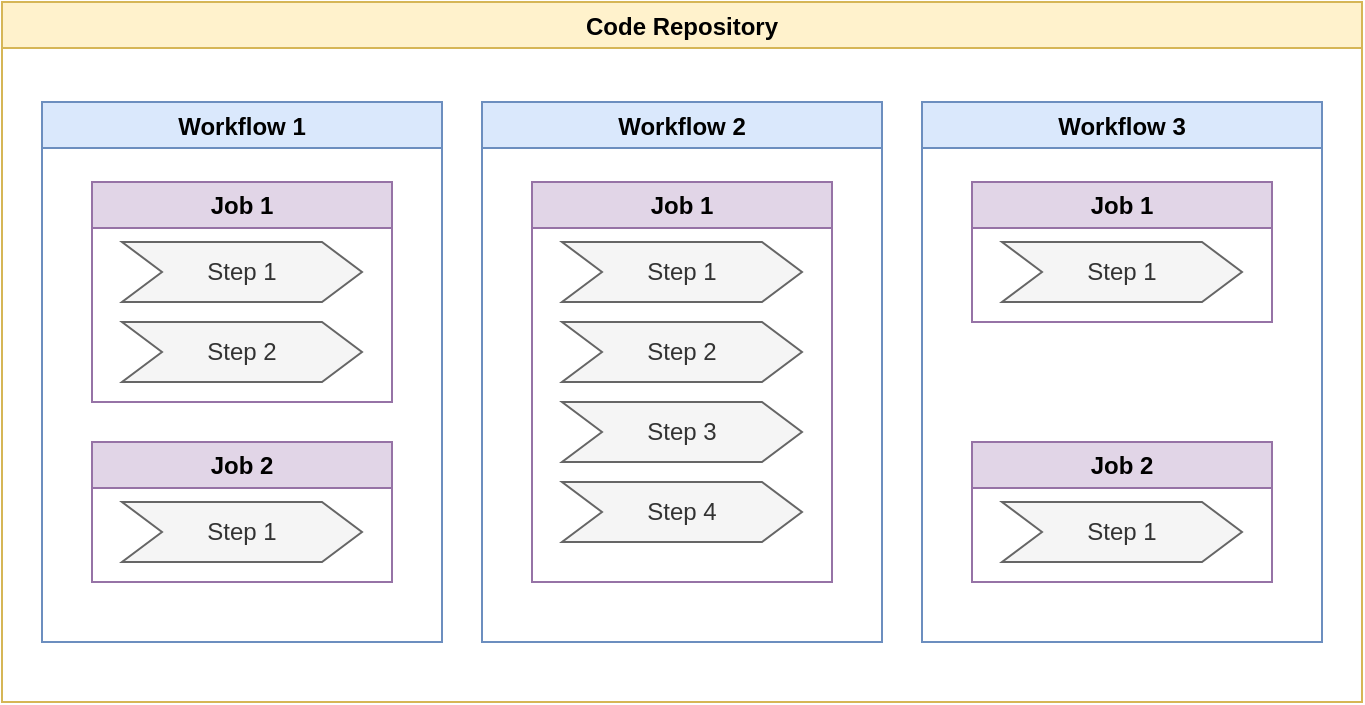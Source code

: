 <mxfile version="21.7.2" type="device">
  <diagram id="prtHgNgQTEPvFCAcTncT" name="Page-1">
    <mxGraphModel dx="851" dy="750" grid="1" gridSize="10" guides="1" tooltips="1" connect="1" arrows="1" fold="1" page="1" pageScale="1" pageWidth="827" pageHeight="1169" math="0" shadow="0">
      <root>
        <mxCell id="0" />
        <mxCell id="1" parent="0" />
        <mxCell id="lau4edjOGtC9yjlNthrU-2" value="Code Repository" style="swimlane;fillColor=#fff2cc;strokeColor=#d6b656;" vertex="1" parent="1">
          <mxGeometry x="40" y="80" width="680" height="350" as="geometry">
            <mxRectangle x="90" y="80" width="140" height="30" as="alternateBounds" />
          </mxGeometry>
        </mxCell>
        <mxCell id="lau4edjOGtC9yjlNthrU-3" value="Workflow 1" style="swimlane;fillColor=#dae8fc;strokeColor=#6c8ebf;" vertex="1" parent="lau4edjOGtC9yjlNthrU-2">
          <mxGeometry x="20" y="50" width="200" height="270" as="geometry" />
        </mxCell>
        <mxCell id="lau4edjOGtC9yjlNthrU-6" value="Job 1" style="swimlane;whiteSpace=wrap;html=1;fillColor=#e1d5e7;strokeColor=#9673a6;" vertex="1" parent="lau4edjOGtC9yjlNthrU-3">
          <mxGeometry x="25" y="40" width="150" height="110" as="geometry" />
        </mxCell>
        <mxCell id="lau4edjOGtC9yjlNthrU-16" value="Step 1" style="shape=step;perimeter=stepPerimeter;whiteSpace=wrap;html=1;fixedSize=1;fillColor=#f5f5f5;fontColor=#333333;strokeColor=#666666;" vertex="1" parent="lau4edjOGtC9yjlNthrU-6">
          <mxGeometry x="15" y="30" width="120" height="30" as="geometry" />
        </mxCell>
        <mxCell id="lau4edjOGtC9yjlNthrU-17" value="Step 2" style="shape=step;perimeter=stepPerimeter;whiteSpace=wrap;html=1;fixedSize=1;fillColor=#f5f5f5;fontColor=#333333;strokeColor=#666666;" vertex="1" parent="lau4edjOGtC9yjlNthrU-6">
          <mxGeometry x="15" y="70" width="120" height="30" as="geometry" />
        </mxCell>
        <mxCell id="lau4edjOGtC9yjlNthrU-12" value="Job 2" style="swimlane;whiteSpace=wrap;html=1;fillColor=#e1d5e7;strokeColor=#9673a6;" vertex="1" parent="lau4edjOGtC9yjlNthrU-3">
          <mxGeometry x="25" y="170" width="150" height="70" as="geometry" />
        </mxCell>
        <mxCell id="lau4edjOGtC9yjlNthrU-19" value="Step 1" style="shape=step;perimeter=stepPerimeter;whiteSpace=wrap;html=1;fixedSize=1;fillColor=#f5f5f5;fontColor=#333333;strokeColor=#666666;" vertex="1" parent="lau4edjOGtC9yjlNthrU-12">
          <mxGeometry x="15" y="30" width="120" height="30" as="geometry" />
        </mxCell>
        <mxCell id="lau4edjOGtC9yjlNthrU-4" value="Workflow 2" style="swimlane;fillColor=#dae8fc;strokeColor=#6c8ebf;" vertex="1" parent="lau4edjOGtC9yjlNthrU-2">
          <mxGeometry x="240" y="50" width="200" height="270" as="geometry" />
        </mxCell>
        <mxCell id="lau4edjOGtC9yjlNthrU-22" value="Job 1" style="swimlane;whiteSpace=wrap;html=1;fillColor=#e1d5e7;strokeColor=#9673a6;" vertex="1" parent="lau4edjOGtC9yjlNthrU-4">
          <mxGeometry x="25" y="40" width="150" height="200" as="geometry" />
        </mxCell>
        <mxCell id="lau4edjOGtC9yjlNthrU-23" value="Step 1" style="shape=step;perimeter=stepPerimeter;whiteSpace=wrap;html=1;fixedSize=1;fillColor=#f5f5f5;fontColor=#333333;strokeColor=#666666;" vertex="1" parent="lau4edjOGtC9yjlNthrU-22">
          <mxGeometry x="15" y="30" width="120" height="30" as="geometry" />
        </mxCell>
        <mxCell id="lau4edjOGtC9yjlNthrU-24" value="Step 2" style="shape=step;perimeter=stepPerimeter;whiteSpace=wrap;html=1;fixedSize=1;fillColor=#f5f5f5;fontColor=#333333;strokeColor=#666666;" vertex="1" parent="lau4edjOGtC9yjlNthrU-22">
          <mxGeometry x="15" y="70" width="120" height="30" as="geometry" />
        </mxCell>
        <mxCell id="lau4edjOGtC9yjlNthrU-25" value="Step 3" style="shape=step;perimeter=stepPerimeter;whiteSpace=wrap;html=1;fixedSize=1;fillColor=#f5f5f5;fontColor=#333333;strokeColor=#666666;" vertex="1" parent="lau4edjOGtC9yjlNthrU-22">
          <mxGeometry x="15" y="110" width="120" height="30" as="geometry" />
        </mxCell>
        <mxCell id="lau4edjOGtC9yjlNthrU-26" value="Step 4" style="shape=step;perimeter=stepPerimeter;whiteSpace=wrap;html=1;fixedSize=1;fillColor=#f5f5f5;fontColor=#333333;strokeColor=#666666;" vertex="1" parent="lau4edjOGtC9yjlNthrU-22">
          <mxGeometry x="15" y="150" width="120" height="30" as="geometry" />
        </mxCell>
        <mxCell id="lau4edjOGtC9yjlNthrU-5" value="Workflow 3" style="swimlane;fillColor=#dae8fc;strokeColor=#6c8ebf;" vertex="1" parent="lau4edjOGtC9yjlNthrU-2">
          <mxGeometry x="460" y="50" width="200" height="270" as="geometry" />
        </mxCell>
        <mxCell id="lau4edjOGtC9yjlNthrU-27" value="Job 2" style="swimlane;whiteSpace=wrap;html=1;fillColor=#e1d5e7;strokeColor=#9673a6;" vertex="1" parent="lau4edjOGtC9yjlNthrU-5">
          <mxGeometry x="25" y="170" width="150" height="70" as="geometry" />
        </mxCell>
        <mxCell id="lau4edjOGtC9yjlNthrU-28" value="Step 1" style="shape=step;perimeter=stepPerimeter;whiteSpace=wrap;html=1;fixedSize=1;fillColor=#f5f5f5;fontColor=#333333;strokeColor=#666666;" vertex="1" parent="lau4edjOGtC9yjlNthrU-27">
          <mxGeometry x="15" y="30" width="120" height="30" as="geometry" />
        </mxCell>
        <mxCell id="lau4edjOGtC9yjlNthrU-29" value="Job 1" style="swimlane;whiteSpace=wrap;html=1;fillColor=#e1d5e7;strokeColor=#9673a6;" vertex="1" parent="lau4edjOGtC9yjlNthrU-5">
          <mxGeometry x="25" y="40" width="150" height="70" as="geometry" />
        </mxCell>
        <mxCell id="lau4edjOGtC9yjlNthrU-30" value="Step 1" style="shape=step;perimeter=stepPerimeter;whiteSpace=wrap;html=1;fixedSize=1;fillColor=#f5f5f5;fontColor=#333333;strokeColor=#666666;" vertex="1" parent="lau4edjOGtC9yjlNthrU-29">
          <mxGeometry x="15" y="30" width="120" height="30" as="geometry" />
        </mxCell>
      </root>
    </mxGraphModel>
  </diagram>
</mxfile>
